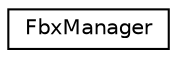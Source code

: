digraph "クラス階層図"
{
  edge [fontname="Helvetica",fontsize="10",labelfontname="Helvetica",labelfontsize="10"];
  node [fontname="Helvetica",fontsize="10",shape=record];
  rankdir="LR";
  Node0 [label="FbxManager",height=0.2,width=0.4,color="black", fillcolor="white", style="filled",URL="$class_fbx_manager.html"];
}
